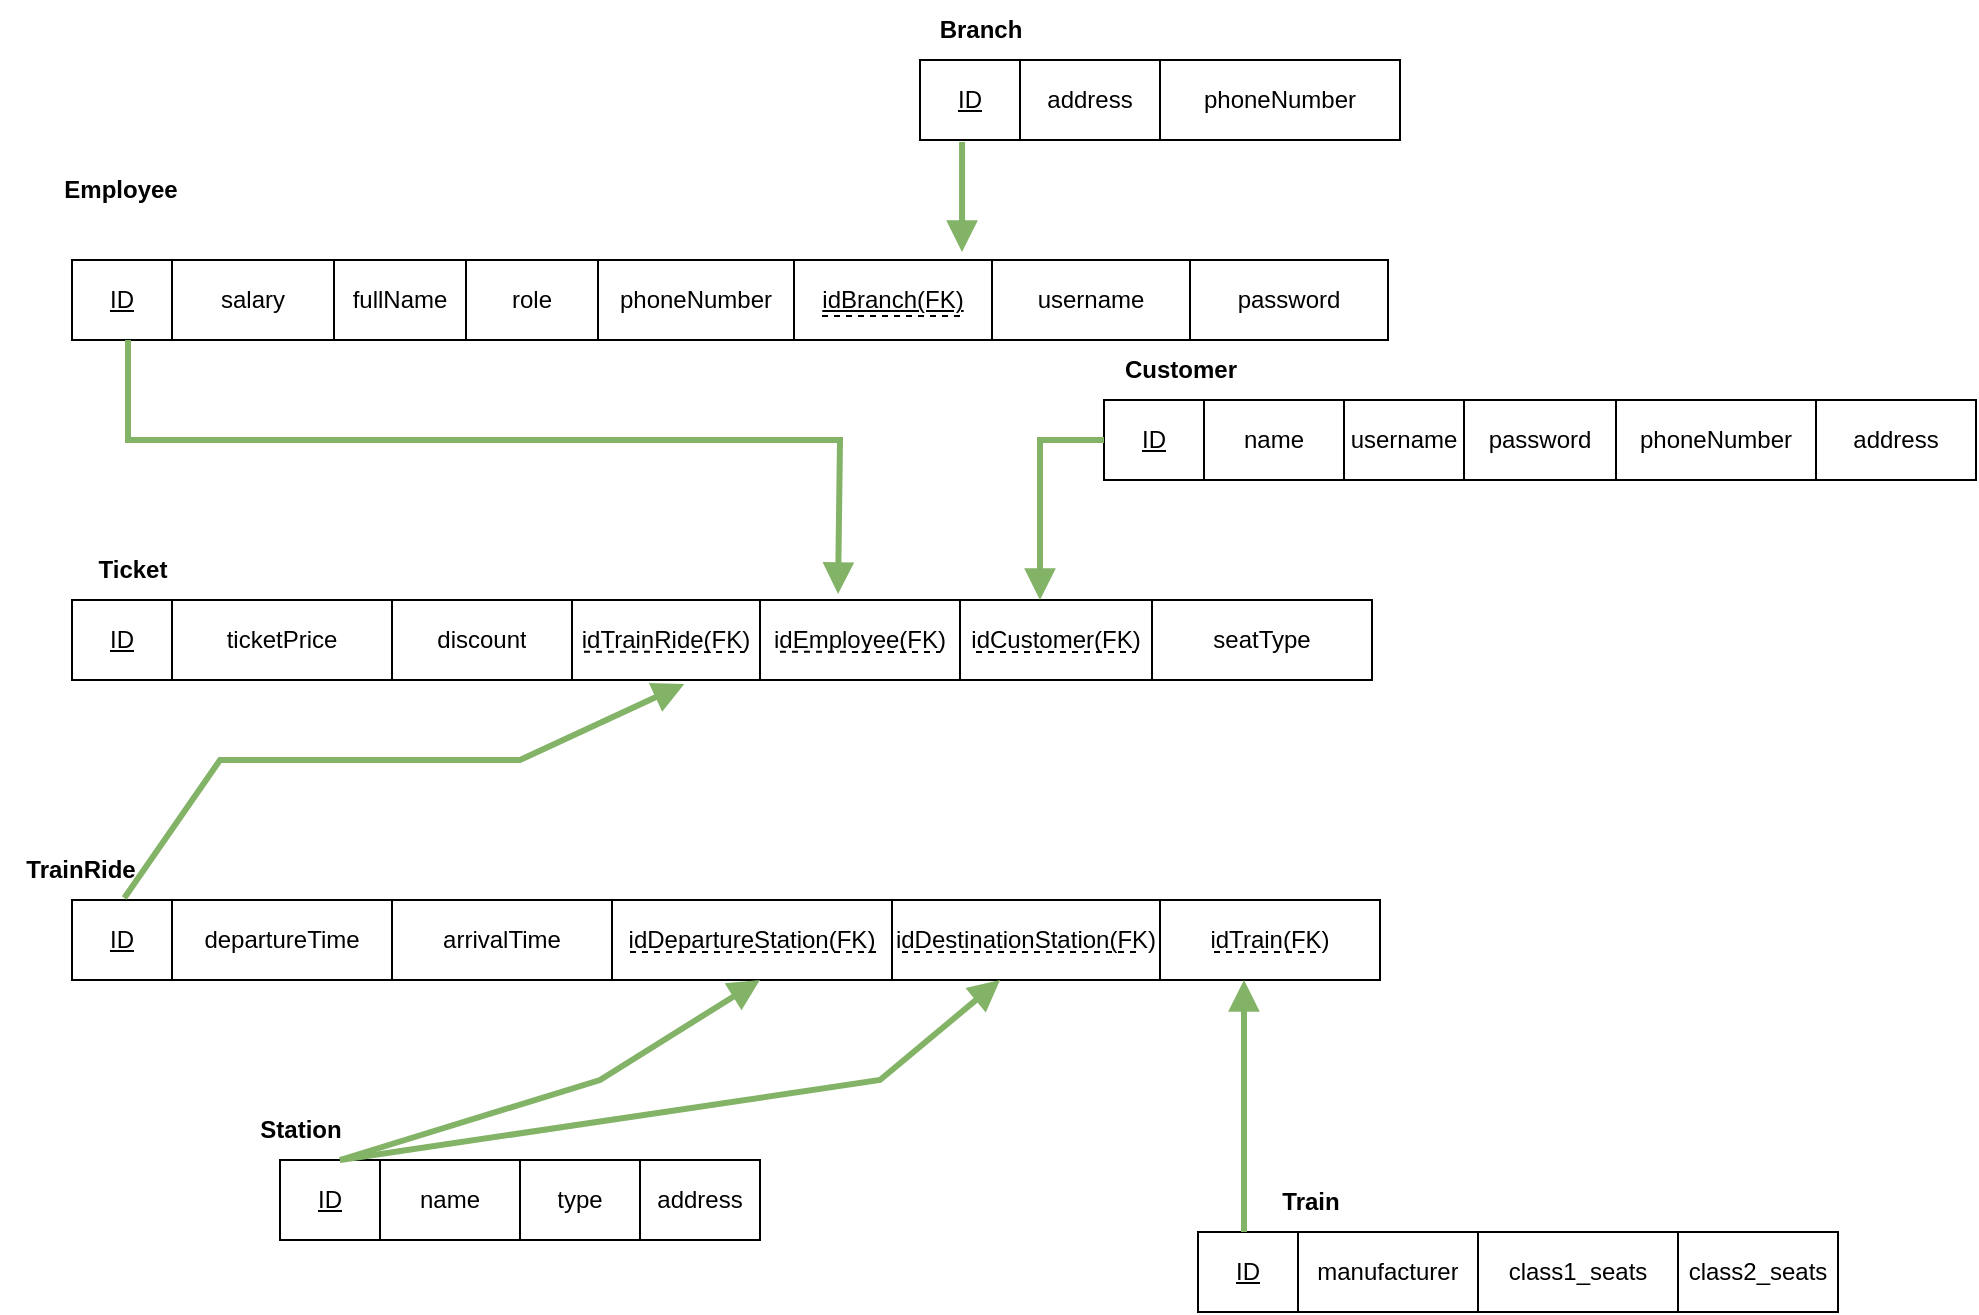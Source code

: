 <mxfile version="24.2.7" type="github">
  <diagram name="Trang-1" id="YBDbR_vrU3Q3pb-mnRNk">
    <mxGraphModel dx="1434" dy="738" grid="1" gridSize="10" guides="1" tooltips="1" connect="1" arrows="1" fold="1" page="1" pageScale="1" pageWidth="827" pageHeight="1169" math="0" shadow="0">
      <root>
        <mxCell id="0" />
        <mxCell id="1" parent="0" />
        <mxCell id="nQlicbacur5IE9ucQl_i-17" value="" style="shape=table;startSize=0;container=1;collapsible=0;childLayout=tableLayout;" parent="1" vertex="1">
          <mxGeometry x="480" y="730" width="240" height="40" as="geometry" />
        </mxCell>
        <mxCell id="nQlicbacur5IE9ucQl_i-18" value="" style="shape=tableRow;horizontal=0;startSize=0;swimlaneHead=0;swimlaneBody=0;strokeColor=inherit;top=0;left=0;bottom=0;right=0;collapsible=0;dropTarget=0;fillColor=none;points=[[0,0.5],[1,0.5]];portConstraint=eastwest;" parent="nQlicbacur5IE9ucQl_i-17" vertex="1">
          <mxGeometry width="240" height="40" as="geometry" />
        </mxCell>
        <mxCell id="nQlicbacur5IE9ucQl_i-19" value="&lt;u&gt;ID&lt;/u&gt;" style="shape=partialRectangle;html=1;whiteSpace=wrap;connectable=0;strokeColor=inherit;overflow=hidden;fillColor=none;top=0;left=0;bottom=0;right=0;pointerEvents=1;" parent="nQlicbacur5IE9ucQl_i-18" vertex="1">
          <mxGeometry width="50" height="40" as="geometry">
            <mxRectangle width="50" height="40" as="alternateBounds" />
          </mxGeometry>
        </mxCell>
        <mxCell id="nQlicbacur5IE9ucQl_i-20" value="address" style="shape=partialRectangle;html=1;whiteSpace=wrap;connectable=0;strokeColor=inherit;overflow=hidden;fillColor=none;top=0;left=0;bottom=0;right=0;pointerEvents=1;" parent="nQlicbacur5IE9ucQl_i-18" vertex="1">
          <mxGeometry x="50" width="70" height="40" as="geometry">
            <mxRectangle width="70" height="40" as="alternateBounds" />
          </mxGeometry>
        </mxCell>
        <mxCell id="nQlicbacur5IE9ucQl_i-21" value="phoneNumber" style="shape=partialRectangle;html=1;whiteSpace=wrap;connectable=0;strokeColor=inherit;overflow=hidden;fillColor=none;top=0;left=0;bottom=0;right=0;pointerEvents=1;" parent="nQlicbacur5IE9ucQl_i-18" vertex="1">
          <mxGeometry x="120" width="120" height="40" as="geometry">
            <mxRectangle width="120" height="40" as="alternateBounds" />
          </mxGeometry>
        </mxCell>
        <mxCell id="nQlicbacur5IE9ucQl_i-22" value="" style="shape=table;startSize=0;container=1;collapsible=0;childLayout=tableLayout;" parent="1" vertex="1">
          <mxGeometry x="56" y="830" width="658" height="40" as="geometry" />
        </mxCell>
        <mxCell id="nQlicbacur5IE9ucQl_i-23" value="" style="shape=tableRow;horizontal=0;startSize=0;swimlaneHead=0;swimlaneBody=0;strokeColor=inherit;top=0;left=0;bottom=0;right=0;collapsible=0;dropTarget=0;fillColor=none;points=[[0,0.5],[1,0.5]];portConstraint=eastwest;" parent="nQlicbacur5IE9ucQl_i-22" vertex="1">
          <mxGeometry width="658" height="40" as="geometry" />
        </mxCell>
        <mxCell id="nQlicbacur5IE9ucQl_i-24" value="&lt;u&gt;ID&lt;/u&gt;" style="shape=partialRectangle;html=1;whiteSpace=wrap;connectable=0;strokeColor=inherit;overflow=hidden;fillColor=none;top=0;left=0;bottom=0;right=0;pointerEvents=1;" parent="nQlicbacur5IE9ucQl_i-23" vertex="1">
          <mxGeometry width="50" height="40" as="geometry">
            <mxRectangle width="50" height="40" as="alternateBounds" />
          </mxGeometry>
        </mxCell>
        <mxCell id="nQlicbacur5IE9ucQl_i-25" value="salary" style="shape=partialRectangle;html=1;whiteSpace=wrap;connectable=0;strokeColor=inherit;overflow=hidden;fillColor=none;top=0;left=0;bottom=0;right=0;pointerEvents=1;" parent="nQlicbacur5IE9ucQl_i-23" vertex="1">
          <mxGeometry x="50" width="81" height="40" as="geometry">
            <mxRectangle width="81" height="40" as="alternateBounds" />
          </mxGeometry>
        </mxCell>
        <mxCell id="nQlicbacur5IE9ucQl_i-26" value="fullName" style="shape=partialRectangle;html=1;whiteSpace=wrap;connectable=0;strokeColor=inherit;overflow=hidden;fillColor=none;top=0;left=0;bottom=0;right=0;pointerEvents=1;" parent="nQlicbacur5IE9ucQl_i-23" vertex="1">
          <mxGeometry x="131" width="66" height="40" as="geometry">
            <mxRectangle width="66" height="40" as="alternateBounds" />
          </mxGeometry>
        </mxCell>
        <mxCell id="nQlicbacur5IE9ucQl_i-27" value="role" style="shape=partialRectangle;html=1;whiteSpace=wrap;connectable=0;strokeColor=inherit;overflow=hidden;fillColor=none;top=0;left=0;bottom=0;right=0;pointerEvents=1;" parent="nQlicbacur5IE9ucQl_i-23" vertex="1">
          <mxGeometry x="197" width="66" height="40" as="geometry">
            <mxRectangle width="66" height="40" as="alternateBounds" />
          </mxGeometry>
        </mxCell>
        <mxCell id="nQlicbacur5IE9ucQl_i-28" value="phoneNumber" style="shape=partialRectangle;html=1;whiteSpace=wrap;connectable=0;strokeColor=inherit;overflow=hidden;fillColor=none;top=0;left=0;bottom=0;right=0;pointerEvents=1;" parent="nQlicbacur5IE9ucQl_i-23" vertex="1">
          <mxGeometry x="263" width="98" height="40" as="geometry">
            <mxRectangle width="98" height="40" as="alternateBounds" />
          </mxGeometry>
        </mxCell>
        <mxCell id="nQlicbacur5IE9ucQl_i-29" value="&lt;u&gt;idBranch(FK)&lt;/u&gt;" style="shape=partialRectangle;html=1;whiteSpace=wrap;connectable=0;strokeColor=inherit;overflow=hidden;fillColor=none;top=0;left=0;bottom=0;right=0;pointerEvents=1;" parent="nQlicbacur5IE9ucQl_i-23" vertex="1">
          <mxGeometry x="361" width="99" height="40" as="geometry">
            <mxRectangle width="99" height="40" as="alternateBounds" />
          </mxGeometry>
        </mxCell>
        <mxCell id="JJIKRkBqTPZV7FDwubUP-2" value="username" style="shape=partialRectangle;html=1;whiteSpace=wrap;connectable=0;strokeColor=inherit;overflow=hidden;fillColor=none;top=0;left=0;bottom=0;right=0;pointerEvents=1;" vertex="1" parent="nQlicbacur5IE9ucQl_i-23">
          <mxGeometry x="460" width="99" height="40" as="geometry">
            <mxRectangle width="99" height="40" as="alternateBounds" />
          </mxGeometry>
        </mxCell>
        <mxCell id="JJIKRkBqTPZV7FDwubUP-1" value="password" style="shape=partialRectangle;html=1;whiteSpace=wrap;connectable=0;strokeColor=inherit;overflow=hidden;fillColor=none;top=0;left=0;bottom=0;right=0;pointerEvents=1;" vertex="1" parent="nQlicbacur5IE9ucQl_i-23">
          <mxGeometry x="559" width="99" height="40" as="geometry">
            <mxRectangle width="99" height="40" as="alternateBounds" />
          </mxGeometry>
        </mxCell>
        <mxCell id="nQlicbacur5IE9ucQl_i-30" value="" style="shape=table;startSize=0;container=1;collapsible=0;childLayout=tableLayout;" parent="1" vertex="1">
          <mxGeometry x="572" y="900" width="436" height="40" as="geometry" />
        </mxCell>
        <mxCell id="nQlicbacur5IE9ucQl_i-31" value="" style="shape=tableRow;horizontal=0;startSize=0;swimlaneHead=0;swimlaneBody=0;strokeColor=inherit;top=0;left=0;bottom=0;right=0;collapsible=0;dropTarget=0;fillColor=none;points=[[0,0.5],[1,0.5]];portConstraint=eastwest;" parent="nQlicbacur5IE9ucQl_i-30" vertex="1">
          <mxGeometry width="436" height="40" as="geometry" />
        </mxCell>
        <mxCell id="nQlicbacur5IE9ucQl_i-32" value="&lt;u&gt;ID&lt;/u&gt;" style="shape=partialRectangle;html=1;whiteSpace=wrap;connectable=0;strokeColor=inherit;overflow=hidden;fillColor=none;top=0;left=0;bottom=0;right=0;pointerEvents=1;" parent="nQlicbacur5IE9ucQl_i-31" vertex="1">
          <mxGeometry width="50" height="40" as="geometry">
            <mxRectangle width="50" height="40" as="alternateBounds" />
          </mxGeometry>
        </mxCell>
        <mxCell id="nQlicbacur5IE9ucQl_i-33" value="name" style="shape=partialRectangle;html=1;whiteSpace=wrap;connectable=0;strokeColor=inherit;overflow=hidden;fillColor=none;top=0;left=0;bottom=0;right=0;pointerEvents=1;" parent="nQlicbacur5IE9ucQl_i-31" vertex="1">
          <mxGeometry x="50" width="70" height="40" as="geometry">
            <mxRectangle width="70" height="40" as="alternateBounds" />
          </mxGeometry>
        </mxCell>
        <mxCell id="nQlicbacur5IE9ucQl_i-34" value="username" style="shape=partialRectangle;html=1;whiteSpace=wrap;connectable=0;strokeColor=inherit;overflow=hidden;fillColor=none;top=0;left=0;bottom=0;right=0;pointerEvents=1;" parent="nQlicbacur5IE9ucQl_i-31" vertex="1">
          <mxGeometry x="120" width="60" height="40" as="geometry">
            <mxRectangle width="60" height="40" as="alternateBounds" />
          </mxGeometry>
        </mxCell>
        <mxCell id="nQlicbacur5IE9ucQl_i-35" value="password" style="shape=partialRectangle;html=1;whiteSpace=wrap;connectable=0;strokeColor=inherit;overflow=hidden;fillColor=none;top=0;left=0;bottom=0;right=0;pointerEvents=1;" parent="nQlicbacur5IE9ucQl_i-31" vertex="1">
          <mxGeometry x="180" width="76" height="40" as="geometry">
            <mxRectangle width="76" height="40" as="alternateBounds" />
          </mxGeometry>
        </mxCell>
        <mxCell id="nQlicbacur5IE9ucQl_i-36" value="phoneNumber" style="shape=partialRectangle;html=1;whiteSpace=wrap;connectable=0;strokeColor=inherit;overflow=hidden;fillColor=none;top=0;left=0;bottom=0;right=0;pointerEvents=1;" parent="nQlicbacur5IE9ucQl_i-31" vertex="1">
          <mxGeometry x="256" width="100" height="40" as="geometry">
            <mxRectangle width="100" height="40" as="alternateBounds" />
          </mxGeometry>
        </mxCell>
        <mxCell id="nQlicbacur5IE9ucQl_i-37" value="address" style="shape=partialRectangle;html=1;whiteSpace=wrap;connectable=0;strokeColor=inherit;overflow=hidden;fillColor=none;top=0;left=0;bottom=0;right=0;pointerEvents=1;" parent="nQlicbacur5IE9ucQl_i-31" vertex="1">
          <mxGeometry x="356" width="80" height="40" as="geometry">
            <mxRectangle width="80" height="40" as="alternateBounds" />
          </mxGeometry>
        </mxCell>
        <mxCell id="nQlicbacur5IE9ucQl_i-38" value="" style="shape=table;startSize=0;container=1;collapsible=0;childLayout=tableLayout;" parent="1" vertex="1">
          <mxGeometry x="56" y="1000" width="650" height="40" as="geometry" />
        </mxCell>
        <mxCell id="nQlicbacur5IE9ucQl_i-39" value="" style="shape=tableRow;horizontal=0;startSize=0;swimlaneHead=0;swimlaneBody=0;strokeColor=inherit;top=0;left=0;bottom=0;right=0;collapsible=0;dropTarget=0;fillColor=none;points=[[0,0.5],[1,0.5]];portConstraint=eastwest;" parent="nQlicbacur5IE9ucQl_i-38" vertex="1">
          <mxGeometry width="650" height="40" as="geometry" />
        </mxCell>
        <mxCell id="nQlicbacur5IE9ucQl_i-40" value="&lt;u&gt;ID&lt;/u&gt;" style="shape=partialRectangle;html=1;whiteSpace=wrap;connectable=0;strokeColor=inherit;overflow=hidden;fillColor=none;top=0;left=0;bottom=0;right=0;pointerEvents=1;" parent="nQlicbacur5IE9ucQl_i-39" vertex="1">
          <mxGeometry width="50" height="40" as="geometry">
            <mxRectangle width="50" height="40" as="alternateBounds" />
          </mxGeometry>
        </mxCell>
        <mxCell id="nQlicbacur5IE9ucQl_i-41" value="ticketPrice" style="shape=partialRectangle;html=1;whiteSpace=wrap;connectable=0;strokeColor=inherit;overflow=hidden;fillColor=none;top=0;left=0;bottom=0;right=0;pointerEvents=1;" parent="nQlicbacur5IE9ucQl_i-39" vertex="1">
          <mxGeometry x="50" width="110" height="40" as="geometry">
            <mxRectangle width="110" height="40" as="alternateBounds" />
          </mxGeometry>
        </mxCell>
        <mxCell id="nQlicbacur5IE9ucQl_i-42" value="discount" style="shape=partialRectangle;html=1;whiteSpace=wrap;connectable=0;strokeColor=inherit;overflow=hidden;fillColor=none;top=0;left=0;bottom=0;right=0;pointerEvents=1;" parent="nQlicbacur5IE9ucQl_i-39" vertex="1">
          <mxGeometry x="160" width="90" height="40" as="geometry">
            <mxRectangle width="90" height="40" as="alternateBounds" />
          </mxGeometry>
        </mxCell>
        <mxCell id="nQlicbacur5IE9ucQl_i-43" value="idTrainRide(FK)" style="shape=partialRectangle;html=1;whiteSpace=wrap;connectable=0;strokeColor=inherit;overflow=hidden;fillColor=none;top=0;left=0;bottom=0;right=0;pointerEvents=1;" parent="nQlicbacur5IE9ucQl_i-39" vertex="1">
          <mxGeometry x="250" width="94" height="40" as="geometry">
            <mxRectangle width="94" height="40" as="alternateBounds" />
          </mxGeometry>
        </mxCell>
        <mxCell id="nQlicbacur5IE9ucQl_i-44" value="idEmployee(FK)" style="shape=partialRectangle;html=1;whiteSpace=wrap;connectable=0;strokeColor=inherit;overflow=hidden;fillColor=none;top=0;left=0;bottom=0;right=0;pointerEvents=1;" parent="nQlicbacur5IE9ucQl_i-39" vertex="1">
          <mxGeometry x="344" width="100" height="40" as="geometry">
            <mxRectangle width="100" height="40" as="alternateBounds" />
          </mxGeometry>
        </mxCell>
        <mxCell id="nQlicbacur5IE9ucQl_i-45" value="idCustomer(FK)" style="shape=partialRectangle;html=1;whiteSpace=wrap;connectable=0;strokeColor=inherit;overflow=hidden;fillColor=none;top=0;left=0;bottom=0;right=0;pointerEvents=1;" parent="nQlicbacur5IE9ucQl_i-39" vertex="1">
          <mxGeometry x="444" width="96" height="40" as="geometry">
            <mxRectangle width="96" height="40" as="alternateBounds" />
          </mxGeometry>
        </mxCell>
        <mxCell id="nQlicbacur5IE9ucQl_i-81" value="seatType" style="shape=partialRectangle;html=1;whiteSpace=wrap;connectable=0;strokeColor=inherit;overflow=hidden;fillColor=none;top=0;left=0;bottom=0;right=0;pointerEvents=1;" parent="nQlicbacur5IE9ucQl_i-39" vertex="1">
          <mxGeometry x="540" width="110" height="40" as="geometry">
            <mxRectangle width="110" height="40" as="alternateBounds" />
          </mxGeometry>
        </mxCell>
        <mxCell id="nQlicbacur5IE9ucQl_i-54" value="" style="shape=table;startSize=0;container=1;collapsible=0;childLayout=tableLayout;" parent="1" vertex="1">
          <mxGeometry x="56" y="1150" width="654" height="40" as="geometry" />
        </mxCell>
        <mxCell id="nQlicbacur5IE9ucQl_i-55" value="" style="shape=tableRow;horizontal=0;startSize=0;swimlaneHead=0;swimlaneBody=0;strokeColor=inherit;top=0;left=0;bottom=0;right=0;collapsible=0;dropTarget=0;fillColor=none;points=[[0,0.5],[1,0.5]];portConstraint=eastwest;" parent="nQlicbacur5IE9ucQl_i-54" vertex="1">
          <mxGeometry width="654" height="40" as="geometry" />
        </mxCell>
        <mxCell id="nQlicbacur5IE9ucQl_i-56" value="&lt;u&gt;ID&lt;/u&gt;" style="shape=partialRectangle;html=1;whiteSpace=wrap;connectable=0;strokeColor=inherit;overflow=hidden;fillColor=none;top=0;left=0;bottom=0;right=0;pointerEvents=1;" parent="nQlicbacur5IE9ucQl_i-55" vertex="1">
          <mxGeometry width="50" height="40" as="geometry">
            <mxRectangle width="50" height="40" as="alternateBounds" />
          </mxGeometry>
        </mxCell>
        <mxCell id="nQlicbacur5IE9ucQl_i-57" value="departureTime" style="shape=partialRectangle;html=1;whiteSpace=wrap;connectable=0;strokeColor=inherit;overflow=hidden;fillColor=none;top=0;left=0;bottom=0;right=0;pointerEvents=1;" parent="nQlicbacur5IE9ucQl_i-55" vertex="1">
          <mxGeometry x="50" width="110" height="40" as="geometry">
            <mxRectangle width="110" height="40" as="alternateBounds" />
          </mxGeometry>
        </mxCell>
        <mxCell id="nQlicbacur5IE9ucQl_i-86" value="arrivalTime" style="shape=partialRectangle;html=1;whiteSpace=wrap;connectable=0;strokeColor=inherit;overflow=hidden;fillColor=none;top=0;left=0;bottom=0;right=0;pointerEvents=1;" parent="nQlicbacur5IE9ucQl_i-55" vertex="1">
          <mxGeometry x="160" width="110" height="40" as="geometry">
            <mxRectangle width="110" height="40" as="alternateBounds" />
          </mxGeometry>
        </mxCell>
        <mxCell id="nQlicbacur5IE9ucQl_i-58" value="idDepartureStation(FK)" style="shape=partialRectangle;html=1;whiteSpace=wrap;connectable=0;strokeColor=inherit;overflow=hidden;fillColor=none;top=0;left=0;bottom=0;right=0;pointerEvents=1;" parent="nQlicbacur5IE9ucQl_i-55" vertex="1">
          <mxGeometry x="270" width="140" height="40" as="geometry">
            <mxRectangle width="140" height="40" as="alternateBounds" />
          </mxGeometry>
        </mxCell>
        <mxCell id="nQlicbacur5IE9ucQl_i-59" value="idDestinationStation(FK)" style="shape=partialRectangle;html=1;whiteSpace=wrap;connectable=0;strokeColor=inherit;overflow=hidden;fillColor=none;top=0;left=0;bottom=0;right=0;pointerEvents=1;" parent="nQlicbacur5IE9ucQl_i-55" vertex="1">
          <mxGeometry x="410" width="134" height="40" as="geometry">
            <mxRectangle width="134" height="40" as="alternateBounds" />
          </mxGeometry>
        </mxCell>
        <mxCell id="nQlicbacur5IE9ucQl_i-60" value="idTrain(FK)" style="shape=partialRectangle;html=1;whiteSpace=wrap;connectable=0;strokeColor=inherit;overflow=hidden;fillColor=none;top=0;left=0;bottom=0;right=0;pointerEvents=1;" parent="nQlicbacur5IE9ucQl_i-55" vertex="1">
          <mxGeometry x="544" width="110" height="40" as="geometry">
            <mxRectangle width="110" height="40" as="alternateBounds" />
          </mxGeometry>
        </mxCell>
        <mxCell id="nQlicbacur5IE9ucQl_i-66" value="" style="shape=table;startSize=0;container=1;collapsible=0;childLayout=tableLayout;" parent="1" vertex="1">
          <mxGeometry x="160" y="1280" width="240" height="40" as="geometry" />
        </mxCell>
        <mxCell id="nQlicbacur5IE9ucQl_i-67" value="" style="shape=tableRow;horizontal=0;startSize=0;swimlaneHead=0;swimlaneBody=0;strokeColor=inherit;top=0;left=0;bottom=0;right=0;collapsible=0;dropTarget=0;fillColor=none;points=[[0,0.5],[1,0.5]];portConstraint=eastwest;" parent="nQlicbacur5IE9ucQl_i-66" vertex="1">
          <mxGeometry width="240" height="40" as="geometry" />
        </mxCell>
        <mxCell id="nQlicbacur5IE9ucQl_i-68" value="&lt;u&gt;ID&lt;/u&gt;" style="shape=partialRectangle;html=1;whiteSpace=wrap;connectable=0;strokeColor=inherit;overflow=hidden;fillColor=none;top=0;left=0;bottom=0;right=0;pointerEvents=1;" parent="nQlicbacur5IE9ucQl_i-67" vertex="1">
          <mxGeometry width="50" height="40" as="geometry">
            <mxRectangle width="50" height="40" as="alternateBounds" />
          </mxGeometry>
        </mxCell>
        <mxCell id="nQlicbacur5IE9ucQl_i-69" value="name" style="shape=partialRectangle;html=1;whiteSpace=wrap;connectable=0;strokeColor=inherit;overflow=hidden;fillColor=none;top=0;left=0;bottom=0;right=0;pointerEvents=1;" parent="nQlicbacur5IE9ucQl_i-67" vertex="1">
          <mxGeometry x="50" width="70" height="40" as="geometry">
            <mxRectangle width="70" height="40" as="alternateBounds" />
          </mxGeometry>
        </mxCell>
        <mxCell id="nQlicbacur5IE9ucQl_i-70" value="type" style="shape=partialRectangle;html=1;whiteSpace=wrap;connectable=0;strokeColor=inherit;overflow=hidden;fillColor=none;top=0;left=0;bottom=0;right=0;pointerEvents=1;" parent="nQlicbacur5IE9ucQl_i-67" vertex="1">
          <mxGeometry x="120" width="60" height="40" as="geometry">
            <mxRectangle width="60" height="40" as="alternateBounds" />
          </mxGeometry>
        </mxCell>
        <mxCell id="nQlicbacur5IE9ucQl_i-71" value="address" style="shape=partialRectangle;html=1;whiteSpace=wrap;connectable=0;strokeColor=inherit;overflow=hidden;fillColor=none;top=0;left=0;bottom=0;right=0;pointerEvents=1;" parent="nQlicbacur5IE9ucQl_i-67" vertex="1">
          <mxGeometry x="180" width="60" height="40" as="geometry">
            <mxRectangle width="60" height="40" as="alternateBounds" />
          </mxGeometry>
        </mxCell>
        <mxCell id="nQlicbacur5IE9ucQl_i-72" value="" style="shape=table;startSize=0;container=1;collapsible=0;childLayout=tableLayout;" parent="1" vertex="1">
          <mxGeometry x="619" y="1316" width="320" height="40" as="geometry" />
        </mxCell>
        <mxCell id="nQlicbacur5IE9ucQl_i-73" value="" style="shape=tableRow;horizontal=0;startSize=0;swimlaneHead=0;swimlaneBody=0;strokeColor=inherit;top=0;left=0;bottom=0;right=0;collapsible=0;dropTarget=0;fillColor=none;points=[[0,0.5],[1,0.5]];portConstraint=eastwest;" parent="nQlicbacur5IE9ucQl_i-72" vertex="1">
          <mxGeometry width="320" height="40" as="geometry" />
        </mxCell>
        <mxCell id="nQlicbacur5IE9ucQl_i-74" value="&lt;u&gt;ID&lt;/u&gt;" style="shape=partialRectangle;html=1;whiteSpace=wrap;connectable=0;strokeColor=inherit;overflow=hidden;fillColor=none;top=0;left=0;bottom=0;right=0;pointerEvents=1;" parent="nQlicbacur5IE9ucQl_i-73" vertex="1">
          <mxGeometry width="50" height="40" as="geometry">
            <mxRectangle width="50" height="40" as="alternateBounds" />
          </mxGeometry>
        </mxCell>
        <mxCell id="nQlicbacur5IE9ucQl_i-75" value="manufacturer" style="shape=partialRectangle;html=1;whiteSpace=wrap;connectable=0;strokeColor=inherit;overflow=hidden;fillColor=none;top=0;left=0;bottom=0;right=0;pointerEvents=1;" parent="nQlicbacur5IE9ucQl_i-73" vertex="1">
          <mxGeometry x="50" width="90" height="40" as="geometry">
            <mxRectangle width="90" height="40" as="alternateBounds" />
          </mxGeometry>
        </mxCell>
        <mxCell id="nQlicbacur5IE9ucQl_i-76" value="class1_seats" style="shape=partialRectangle;html=1;whiteSpace=wrap;connectable=0;strokeColor=inherit;overflow=hidden;fillColor=none;top=0;left=0;bottom=0;right=0;pointerEvents=1;" parent="nQlicbacur5IE9ucQl_i-73" vertex="1">
          <mxGeometry x="140" width="100" height="40" as="geometry">
            <mxRectangle width="100" height="40" as="alternateBounds" />
          </mxGeometry>
        </mxCell>
        <mxCell id="nQlicbacur5IE9ucQl_i-77" value="class2_seats" style="shape=partialRectangle;html=1;whiteSpace=wrap;connectable=0;strokeColor=inherit;overflow=hidden;fillColor=none;top=0;left=0;bottom=0;right=0;pointerEvents=1;" parent="nQlicbacur5IE9ucQl_i-73" vertex="1">
          <mxGeometry x="240" width="80" height="40" as="geometry">
            <mxRectangle width="80" height="40" as="alternateBounds" />
          </mxGeometry>
        </mxCell>
        <mxCell id="nQlicbacur5IE9ucQl_i-89" value="&lt;b&gt;Train&lt;/b&gt;" style="text;html=1;align=center;verticalAlign=middle;resizable=0;points=[];autosize=1;strokeColor=none;fillColor=none;" parent="1" vertex="1">
          <mxGeometry x="650" y="1286" width="50" height="30" as="geometry" />
        </mxCell>
        <mxCell id="nQlicbacur5IE9ucQl_i-90" value="&lt;b&gt;Station&lt;/b&gt;" style="text;html=1;align=center;verticalAlign=middle;resizable=0;points=[];autosize=1;strokeColor=none;fillColor=none;" parent="1" vertex="1">
          <mxGeometry x="140" y="1250" width="60" height="30" as="geometry" />
        </mxCell>
        <mxCell id="nQlicbacur5IE9ucQl_i-91" value="&lt;b&gt;Employee&lt;/b&gt;" style="text;html=1;align=center;verticalAlign=middle;resizable=0;points=[];autosize=1;strokeColor=none;fillColor=none;" parent="1" vertex="1">
          <mxGeometry x="40" y="780" width="80" height="30" as="geometry" />
        </mxCell>
        <mxCell id="nQlicbacur5IE9ucQl_i-92" value="&lt;b&gt;Branch&lt;/b&gt;" style="text;html=1;align=center;verticalAlign=middle;resizable=0;points=[];autosize=1;strokeColor=none;fillColor=none;" parent="1" vertex="1">
          <mxGeometry x="480" y="700" width="60" height="30" as="geometry" />
        </mxCell>
        <mxCell id="nQlicbacur5IE9ucQl_i-94" value="&lt;b&gt;Customer&lt;/b&gt;" style="text;html=1;align=center;verticalAlign=middle;resizable=0;points=[];autosize=1;strokeColor=none;fillColor=none;" parent="1" vertex="1">
          <mxGeometry x="570" y="870" width="80" height="30" as="geometry" />
        </mxCell>
        <mxCell id="nQlicbacur5IE9ucQl_i-96" value="&lt;b&gt;Ticket&lt;/b&gt;" style="text;html=1;align=center;verticalAlign=middle;resizable=0;points=[];autosize=1;strokeColor=none;fillColor=none;" parent="1" vertex="1">
          <mxGeometry x="56" y="970" width="60" height="30" as="geometry" />
        </mxCell>
        <mxCell id="nQlicbacur5IE9ucQl_i-97" value="&lt;b&gt;TrainRide&lt;/b&gt;" style="text;html=1;align=center;verticalAlign=middle;resizable=0;points=[];autosize=1;strokeColor=none;fillColor=none;" parent="1" vertex="1">
          <mxGeometry x="20" y="1120" width="80" height="30" as="geometry" />
        </mxCell>
        <mxCell id="m6Z-nKXAtuWhH_7q1srU-1" value="" style="endArrow=block;html=1;rounded=0;endSize=8;startSize=5;targetPerimeterSpacing=6;strokeWidth=3;endFill=1;fillColor=#d5e8d4;strokeColor=#82b366;exitX=0.121;exitY=1.025;exitDx=0;exitDy=0;exitPerimeter=0;entryX=0.69;entryY=-0.1;entryDx=0;entryDy=0;entryPerimeter=0;" parent="1" edge="1">
          <mxGeometry width="50" height="50" relative="1" as="geometry">
            <mxPoint x="501.04" y="771" as="sourcePoint" />
            <mxPoint x="501.02" y="826" as="targetPoint" />
          </mxGeometry>
        </mxCell>
        <mxCell id="m6Z-nKXAtuWhH_7q1srU-2" value="" style="endArrow=block;html=1;rounded=0;endSize=8;startSize=5;targetPerimeterSpacing=6;strokeWidth=3;endFill=1;fillColor=#d5e8d4;strokeColor=#82b366;" parent="1" edge="1">
          <mxGeometry width="50" height="50" relative="1" as="geometry">
            <mxPoint x="84" y="870" as="sourcePoint" />
            <mxPoint x="439" y="997" as="targetPoint" />
            <Array as="points">
              <mxPoint x="84" y="920" />
              <mxPoint x="440" y="920" />
            </Array>
          </mxGeometry>
        </mxCell>
        <mxCell id="m6Z-nKXAtuWhH_7q1srU-3" value="" style="endArrow=block;html=1;rounded=0;endSize=8;startSize=5;targetPerimeterSpacing=6;strokeWidth=3;endFill=1;fillColor=#d5e8d4;strokeColor=#82b366;entryX=0.987;entryY=-0.025;entryDx=0;entryDy=0;entryPerimeter=0;exitX=0;exitY=0.5;exitDx=0;exitDy=0;" parent="1" source="nQlicbacur5IE9ucQl_i-31" edge="1">
          <mxGeometry width="50" height="50" relative="1" as="geometry">
            <mxPoint x="540" y="870" as="sourcePoint" />
            <mxPoint x="540" y="1000" as="targetPoint" />
            <Array as="points">
              <mxPoint x="540" y="920" />
            </Array>
          </mxGeometry>
        </mxCell>
        <mxCell id="m6Z-nKXAtuWhH_7q1srU-4" value="" style="endArrow=block;html=1;rounded=0;endSize=8;startSize=5;targetPerimeterSpacing=6;strokeWidth=3;endFill=1;fillColor=#d5e8d4;strokeColor=#82b366;exitX=0.04;exitY=-0.025;exitDx=0;exitDy=0;exitPerimeter=0;entryX=0.471;entryY=1.05;entryDx=0;entryDy=0;entryPerimeter=0;" parent="1" source="nQlicbacur5IE9ucQl_i-55" target="nQlicbacur5IE9ucQl_i-39" edge="1">
          <mxGeometry width="50" height="50" relative="1" as="geometry">
            <mxPoint x="200.04" y="1050" as="sourcePoint" />
            <mxPoint x="200" y="1108" as="targetPoint" />
            <Array as="points">
              <mxPoint x="130" y="1080" />
              <mxPoint x="280" y="1080" />
            </Array>
          </mxGeometry>
        </mxCell>
        <mxCell id="m6Z-nKXAtuWhH_7q1srU-5" value="" style="endArrow=block;html=1;rounded=0;endSize=8;startSize=5;targetPerimeterSpacing=6;strokeWidth=3;endFill=1;fillColor=#d5e8d4;strokeColor=#82b366;entryX=0.896;entryY=1.1;entryDx=0;entryDy=0;entryPerimeter=0;" parent="1" edge="1">
          <mxGeometry width="50" height="50" relative="1" as="geometry">
            <mxPoint x="642" y="1316" as="sourcePoint" />
            <mxPoint x="641.984" y="1190" as="targetPoint" />
          </mxGeometry>
        </mxCell>
        <mxCell id="m6Z-nKXAtuWhH_7q1srU-6" value="" style="endArrow=block;html=1;rounded=0;endSize=8;startSize=5;targetPerimeterSpacing=6;strokeWidth=3;endFill=1;fillColor=#d5e8d4;strokeColor=#82b366;" parent="1" edge="1">
          <mxGeometry width="50" height="50" relative="1" as="geometry">
            <mxPoint x="190" y="1280" as="sourcePoint" />
            <mxPoint x="400" y="1190" as="targetPoint" />
            <Array as="points">
              <mxPoint x="320" y="1240" />
            </Array>
          </mxGeometry>
        </mxCell>
        <mxCell id="m6Z-nKXAtuWhH_7q1srU-7" value="" style="endArrow=block;html=1;rounded=0;endSize=8;startSize=5;targetPerimeterSpacing=6;strokeWidth=3;endFill=1;fillColor=#d5e8d4;strokeColor=#82b366;" parent="1" edge="1">
          <mxGeometry width="50" height="50" relative="1" as="geometry">
            <mxPoint x="190" y="1280" as="sourcePoint" />
            <mxPoint x="520" y="1190" as="targetPoint" />
            <Array as="points">
              <mxPoint x="460" y="1240" />
            </Array>
          </mxGeometry>
        </mxCell>
        <mxCell id="m6Z-nKXAtuWhH_7q1srU-9" value="" style="endArrow=none;dashed=1;html=1;rounded=0;" parent="1" edge="1">
          <mxGeometry width="50" height="50" relative="1" as="geometry">
            <mxPoint x="312" y="1025.89" as="sourcePoint" />
            <mxPoint x="392" y="1026" as="targetPoint" />
          </mxGeometry>
        </mxCell>
        <mxCell id="m6Z-nKXAtuWhH_7q1srU-10" value="" style="endArrow=none;dashed=1;html=1;rounded=0;" parent="1" edge="1">
          <mxGeometry width="50" height="50" relative="1" as="geometry">
            <mxPoint x="410" y="1025.89" as="sourcePoint" />
            <mxPoint x="490" y="1026" as="targetPoint" />
          </mxGeometry>
        </mxCell>
        <mxCell id="m6Z-nKXAtuWhH_7q1srU-11" value="" style="endArrow=none;dashed=1;html=1;rounded=0;" parent="1" edge="1">
          <mxGeometry width="50" height="50" relative="1" as="geometry">
            <mxPoint x="431" y="858.0" as="sourcePoint" />
            <mxPoint x="501" y="858" as="targetPoint" />
          </mxGeometry>
        </mxCell>
        <mxCell id="m6Z-nKXAtuWhH_7q1srU-12" value="" style="endArrow=none;dashed=1;html=1;rounded=0;" parent="1" edge="1">
          <mxGeometry width="50" height="50" relative="1" as="geometry">
            <mxPoint x="508" y="1026" as="sourcePoint" />
            <mxPoint x="588" y="1026" as="targetPoint" />
          </mxGeometry>
        </mxCell>
        <mxCell id="m6Z-nKXAtuWhH_7q1srU-13" value="" style="endArrow=none;dashed=1;html=1;rounded=0;" parent="1" edge="1">
          <mxGeometry width="50" height="50" relative="1" as="geometry">
            <mxPoint x="335" y="1176" as="sourcePoint" />
            <mxPoint x="458" y="1176" as="targetPoint" />
          </mxGeometry>
        </mxCell>
        <mxCell id="m6Z-nKXAtuWhH_7q1srU-14" value="" style="endArrow=none;dashed=1;html=1;rounded=0;" parent="1" edge="1">
          <mxGeometry width="50" height="50" relative="1" as="geometry">
            <mxPoint x="471" y="1176" as="sourcePoint" />
            <mxPoint x="591" y="1176" as="targetPoint" />
          </mxGeometry>
        </mxCell>
        <mxCell id="m6Z-nKXAtuWhH_7q1srU-85" value="" style="endArrow=none;dashed=1;html=1;rounded=0;" parent="1" edge="1">
          <mxGeometry width="50" height="50" relative="1" as="geometry">
            <mxPoint x="627" y="1176" as="sourcePoint" />
            <mxPoint x="681" y="1176" as="targetPoint" />
          </mxGeometry>
        </mxCell>
      </root>
    </mxGraphModel>
  </diagram>
</mxfile>
